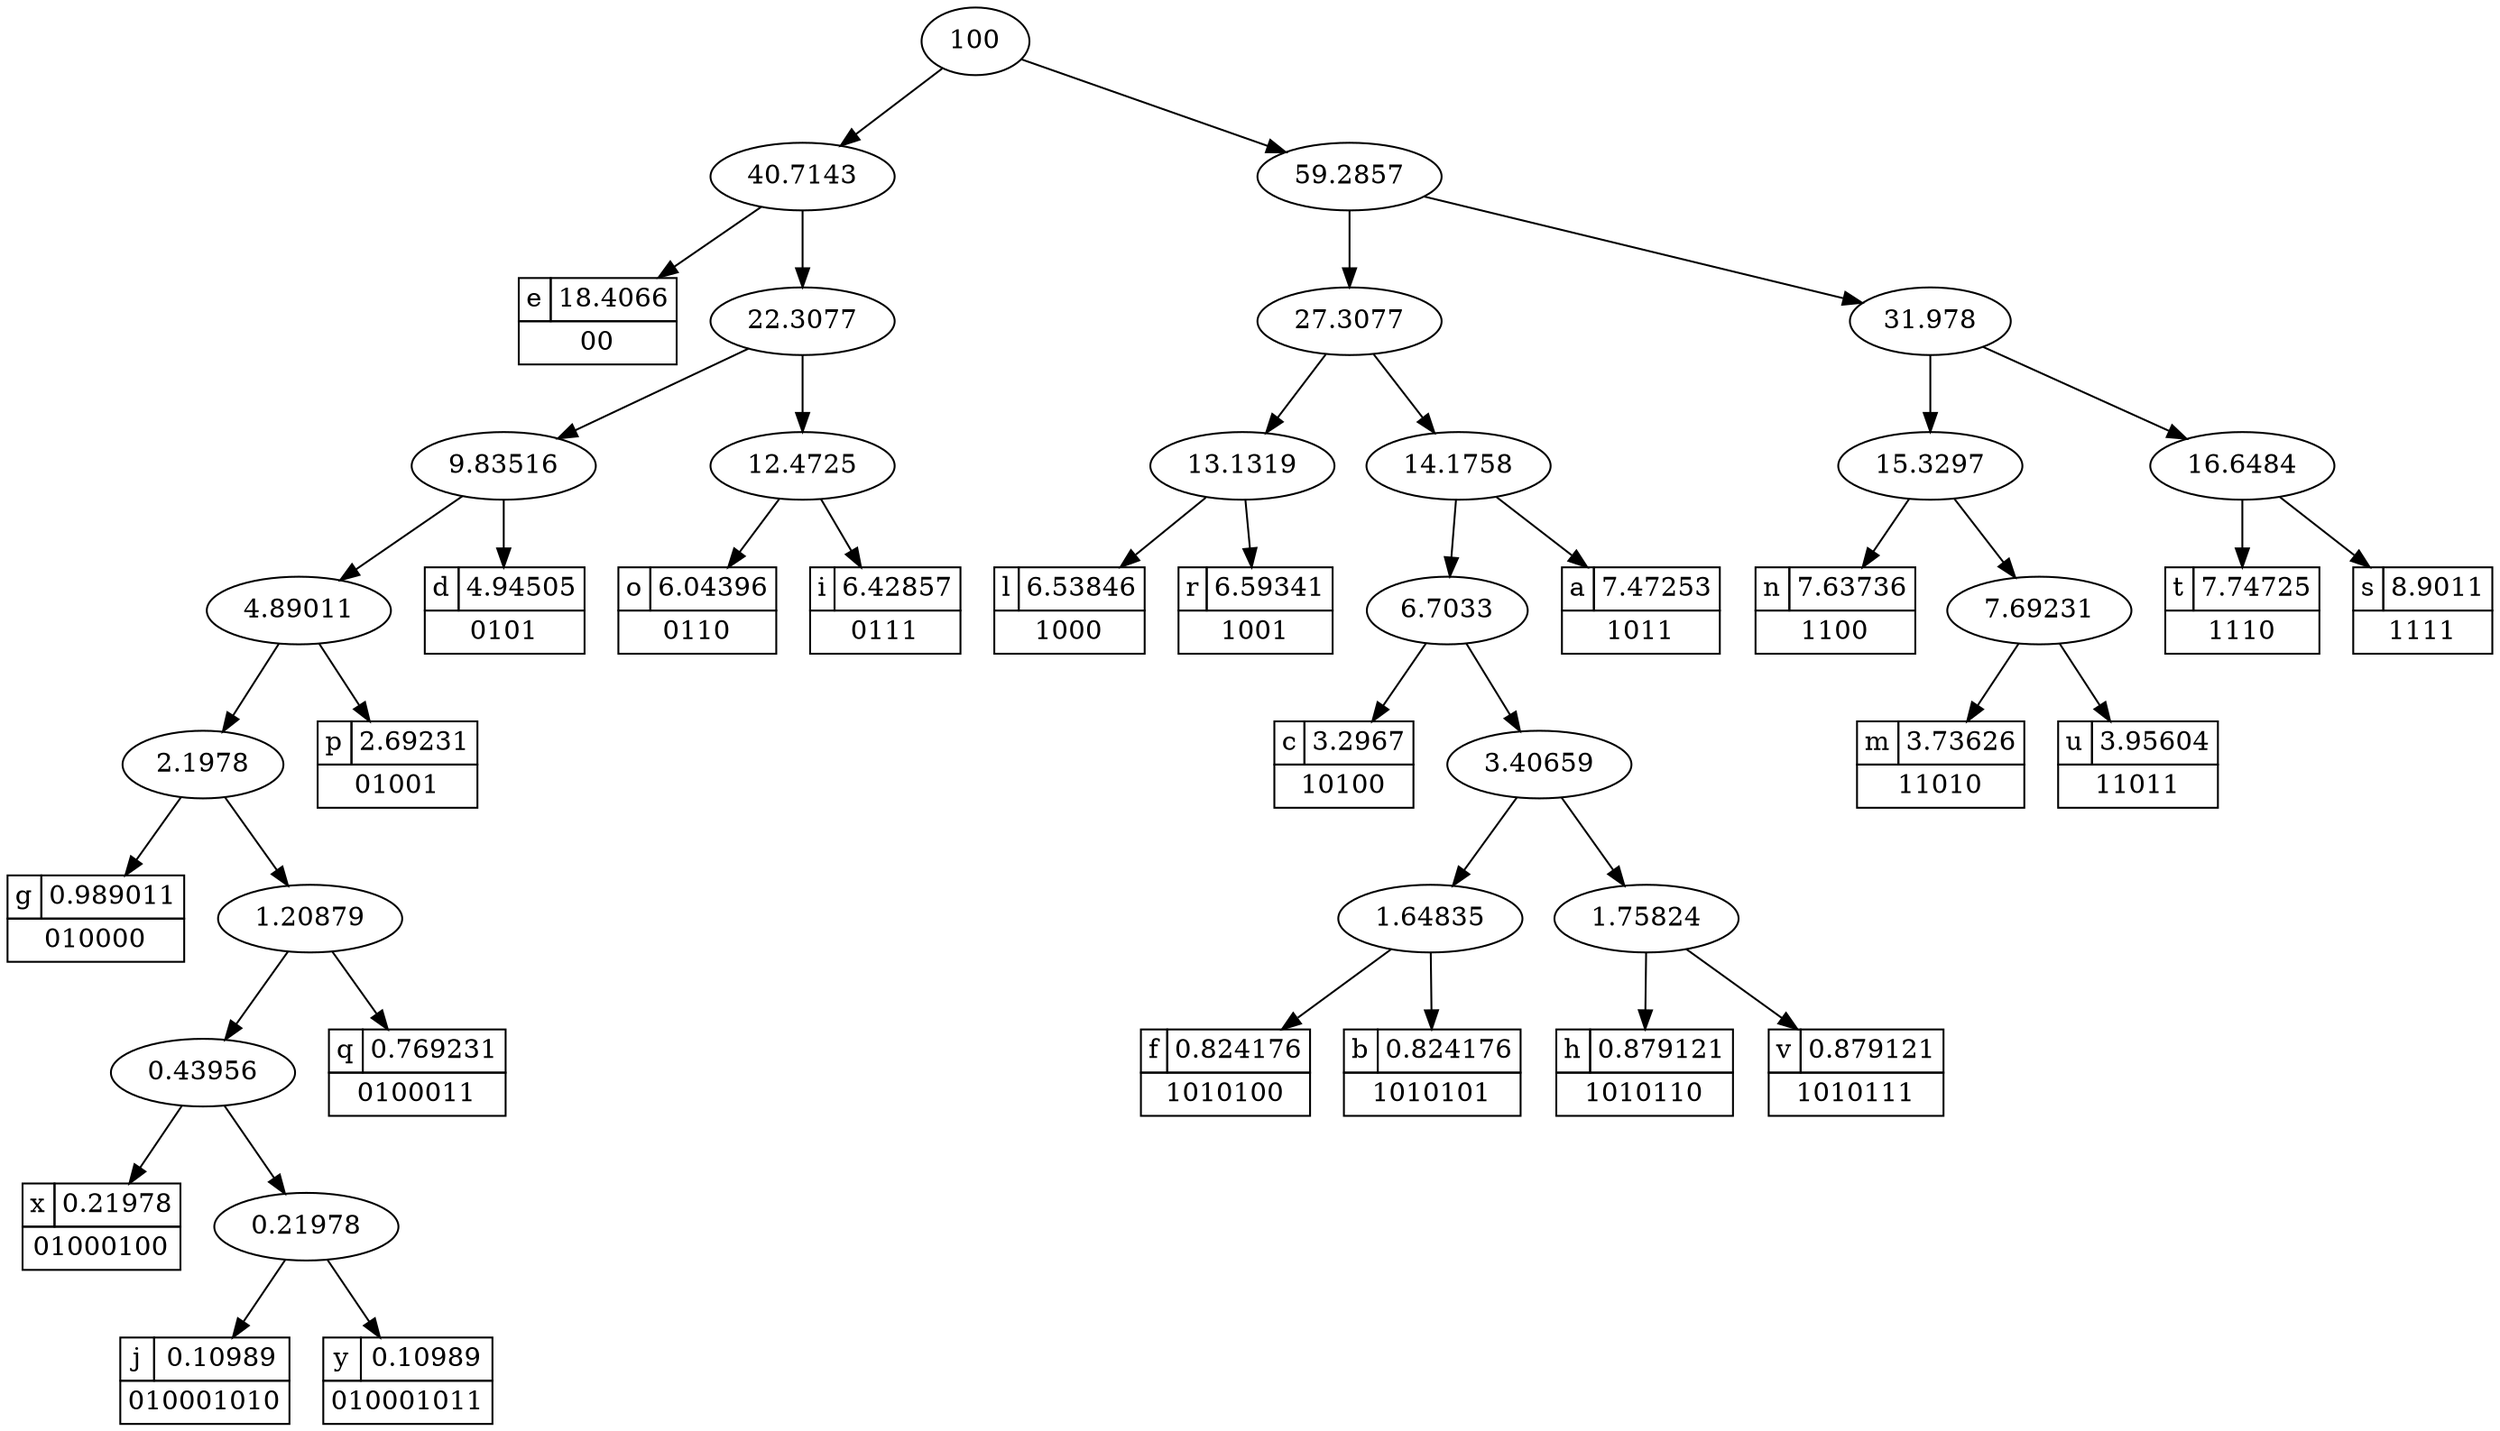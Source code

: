 digraph Huffman {
egxjyqpdoilrcfbhvanmuts [shape=ellipse,label=100];
egxjyqpdoilrcfbhvanmuts->egxjyqpdoi;
egxjyqpdoi [shape=ellipse,label=40.7143];
egxjyqpdoi->e;
e [shape=none, margin=0, label=<
<TABLE BORDER="0" CELLBORDER="1" CELLSPACING="0" CELLPADDING="3"
>	<TR>
		<TD>e</TD>
		<TD COLSPAN="2">18.4066</TD>
	</TR>
	<TR>
		<TD COLSPAN="3">00</TD>
	</TR>
</TABLE>>];
egxjyqpdoi->gxjyqpdoi;
gxjyqpdoi [shape=ellipse,label=22.3077];
gxjyqpdoi->gxjyqpd;
gxjyqpd [shape=ellipse,label=9.83516];
gxjyqpd->gxjyqp;
gxjyqp [shape=ellipse,label=4.89011];
gxjyqp->gxjyq;
gxjyq [shape=ellipse,label=2.1978];
gxjyq->g;
g [shape=none, margin=0, label=<
<TABLE BORDER="0" CELLBORDER="1" CELLSPACING="0" CELLPADDING="3"
>	<TR>
		<TD>g</TD>
		<TD COLSPAN="2">0.989011</TD>
	</TR>
	<TR>
		<TD COLSPAN="3">010000</TD>
	</TR>
</TABLE>>];
gxjyq->xjyq;
xjyq [shape=ellipse,label=1.20879];
xjyq->xjy;
xjy [shape=ellipse,label=0.43956];
xjy->x;
x [shape=none, margin=0, label=<
<TABLE BORDER="0" CELLBORDER="1" CELLSPACING="0" CELLPADDING="3"
>	<TR>
		<TD>x</TD>
		<TD COLSPAN="2">0.21978</TD>
	</TR>
	<TR>
		<TD COLSPAN="3">01000100</TD>
	</TR>
</TABLE>>];
xjy->jy;
jy [shape=ellipse,label=0.21978];
jy->j;
j [shape=none, margin=0, label=<
<TABLE BORDER="0" CELLBORDER="1" CELLSPACING="0" CELLPADDING="3"
>	<TR>
		<TD>j</TD>
		<TD COLSPAN="2">0.10989</TD>
	</TR>
	<TR>
		<TD COLSPAN="3">010001010</TD>
	</TR>
</TABLE>>];
jy->y;
y [shape=none, margin=0, label=<
<TABLE BORDER="0" CELLBORDER="1" CELLSPACING="0" CELLPADDING="3"
>	<TR>
		<TD>y</TD>
		<TD COLSPAN="2">0.10989</TD>
	</TR>
	<TR>
		<TD COLSPAN="3">010001011</TD>
	</TR>
</TABLE>>];
xjyq->q;
q [shape=none, margin=0, label=<
<TABLE BORDER="0" CELLBORDER="1" CELLSPACING="0" CELLPADDING="3"
>	<TR>
		<TD>q</TD>
		<TD COLSPAN="2">0.769231</TD>
	</TR>
	<TR>
		<TD COLSPAN="3">0100011</TD>
	</TR>
</TABLE>>];
gxjyqp->p;
p [shape=none, margin=0, label=<
<TABLE BORDER="0" CELLBORDER="1" CELLSPACING="0" CELLPADDING="3"
>	<TR>
		<TD>p</TD>
		<TD COLSPAN="2">2.69231</TD>
	</TR>
	<TR>
		<TD COLSPAN="3">01001</TD>
	</TR>
</TABLE>>];
gxjyqpd->d;
d [shape=none, margin=0, label=<
<TABLE BORDER="0" CELLBORDER="1" CELLSPACING="0" CELLPADDING="3"
>	<TR>
		<TD>d</TD>
		<TD COLSPAN="2">4.94505</TD>
	</TR>
	<TR>
		<TD COLSPAN="3">0101</TD>
	</TR>
</TABLE>>];
gxjyqpdoi->oi;
oi [shape=ellipse,label=12.4725];
oi->o;
o [shape=none, margin=0, label=<
<TABLE BORDER="0" CELLBORDER="1" CELLSPACING="0" CELLPADDING="3"
>	<TR>
		<TD>o</TD>
		<TD COLSPAN="2">6.04396</TD>
	</TR>
	<TR>
		<TD COLSPAN="3">0110</TD>
	</TR>
</TABLE>>];
oi->i;
i [shape=none, margin=0, label=<
<TABLE BORDER="0" CELLBORDER="1" CELLSPACING="0" CELLPADDING="3"
>	<TR>
		<TD>i</TD>
		<TD COLSPAN="2">6.42857</TD>
	</TR>
	<TR>
		<TD COLSPAN="3">0111</TD>
	</TR>
</TABLE>>];
egxjyqpdoilrcfbhvanmuts->lrcfbhvanmuts;
lrcfbhvanmuts [shape=ellipse,label=59.2857];
lrcfbhvanmuts->lrcfbhva;
lrcfbhva [shape=ellipse,label=27.3077];
lrcfbhva->lr;
lr [shape=ellipse,label=13.1319];
lr->l;
l [shape=none, margin=0, label=<
<TABLE BORDER="0" CELLBORDER="1" CELLSPACING="0" CELLPADDING="3"
>	<TR>
		<TD>l</TD>
		<TD COLSPAN="2">6.53846</TD>
	</TR>
	<TR>
		<TD COLSPAN="3">1000</TD>
	</TR>
</TABLE>>];
lr->r;
r [shape=none, margin=0, label=<
<TABLE BORDER="0" CELLBORDER="1" CELLSPACING="0" CELLPADDING="3"
>	<TR>
		<TD>r</TD>
		<TD COLSPAN="2">6.59341</TD>
	</TR>
	<TR>
		<TD COLSPAN="3">1001</TD>
	</TR>
</TABLE>>];
lrcfbhva->cfbhva;
cfbhva [shape=ellipse,label=14.1758];
cfbhva->cfbhv;
cfbhv [shape=ellipse,label=6.7033];
cfbhv->c;
c [shape=none, margin=0, label=<
<TABLE BORDER="0" CELLBORDER="1" CELLSPACING="0" CELLPADDING="3"
>	<TR>
		<TD>c</TD>
		<TD COLSPAN="2">3.2967</TD>
	</TR>
	<TR>
		<TD COLSPAN="3">10100</TD>
	</TR>
</TABLE>>];
cfbhv->fbhv;
fbhv [shape=ellipse,label=3.40659];
fbhv->fb;
fb [shape=ellipse,label=1.64835];
fb->f;
f [shape=none, margin=0, label=<
<TABLE BORDER="0" CELLBORDER="1" CELLSPACING="0" CELLPADDING="3"
>	<TR>
		<TD>f</TD>
		<TD COLSPAN="2">0.824176</TD>
	</TR>
	<TR>
		<TD COLSPAN="3">1010100</TD>
	</TR>
</TABLE>>];
fb->b;
b [shape=none, margin=0, label=<
<TABLE BORDER="0" CELLBORDER="1" CELLSPACING="0" CELLPADDING="3"
>	<TR>
		<TD>b</TD>
		<TD COLSPAN="2">0.824176</TD>
	</TR>
	<TR>
		<TD COLSPAN="3">1010101</TD>
	</TR>
</TABLE>>];
fbhv->hv;
hv [shape=ellipse,label=1.75824];
hv->h;
h [shape=none, margin=0, label=<
<TABLE BORDER="0" CELLBORDER="1" CELLSPACING="0" CELLPADDING="3"
>	<TR>
		<TD>h</TD>
		<TD COLSPAN="2">0.879121</TD>
	</TR>
	<TR>
		<TD COLSPAN="3">1010110</TD>
	</TR>
</TABLE>>];
hv->v;
v [shape=none, margin=0, label=<
<TABLE BORDER="0" CELLBORDER="1" CELLSPACING="0" CELLPADDING="3"
>	<TR>
		<TD>v</TD>
		<TD COLSPAN="2">0.879121</TD>
	</TR>
	<TR>
		<TD COLSPAN="3">1010111</TD>
	</TR>
</TABLE>>];
cfbhva->a;
a [shape=none, margin=0, label=<
<TABLE BORDER="0" CELLBORDER="1" CELLSPACING="0" CELLPADDING="3"
>	<TR>
		<TD>a</TD>
		<TD COLSPAN="2">7.47253</TD>
	</TR>
	<TR>
		<TD COLSPAN="3">1011</TD>
	</TR>
</TABLE>>];
lrcfbhvanmuts->nmuts;
nmuts [shape=ellipse,label=31.978];
nmuts->nmu;
nmu [shape=ellipse,label=15.3297];
nmu->n;
n [shape=none, margin=0, label=<
<TABLE BORDER="0" CELLBORDER="1" CELLSPACING="0" CELLPADDING="3"
>	<TR>
		<TD>n</TD>
		<TD COLSPAN="2">7.63736</TD>
	</TR>
	<TR>
		<TD COLSPAN="3">1100</TD>
	</TR>
</TABLE>>];
nmu->mu;
mu [shape=ellipse,label=7.69231];
mu->m;
m [shape=none, margin=0, label=<
<TABLE BORDER="0" CELLBORDER="1" CELLSPACING="0" CELLPADDING="3"
>	<TR>
		<TD>m</TD>
		<TD COLSPAN="2">3.73626</TD>
	</TR>
	<TR>
		<TD COLSPAN="3">11010</TD>
	</TR>
</TABLE>>];
mu->u;
u [shape=none, margin=0, label=<
<TABLE BORDER="0" CELLBORDER="1" CELLSPACING="0" CELLPADDING="3"
>	<TR>
		<TD>u</TD>
		<TD COLSPAN="2">3.95604</TD>
	</TR>
	<TR>
		<TD COLSPAN="3">11011</TD>
	</TR>
</TABLE>>];
nmuts->ts;
ts [shape=ellipse,label=16.6484];
ts->t;
t [shape=none, margin=0, label=<
<TABLE BORDER="0" CELLBORDER="1" CELLSPACING="0" CELLPADDING="3"
>	<TR>
		<TD>t</TD>
		<TD COLSPAN="2">7.74725</TD>
	</TR>
	<TR>
		<TD COLSPAN="3">1110</TD>
	</TR>
</TABLE>>];
ts->s;
s [shape=none, margin=0, label=<
<TABLE BORDER="0" CELLBORDER="1" CELLSPACING="0" CELLPADDING="3"
>	<TR>
		<TD>s</TD>
		<TD COLSPAN="2">8.9011</TD>
	</TR>
	<TR>
		<TD COLSPAN="3">1111</TD>
	</TR>
</TABLE>>];

}
